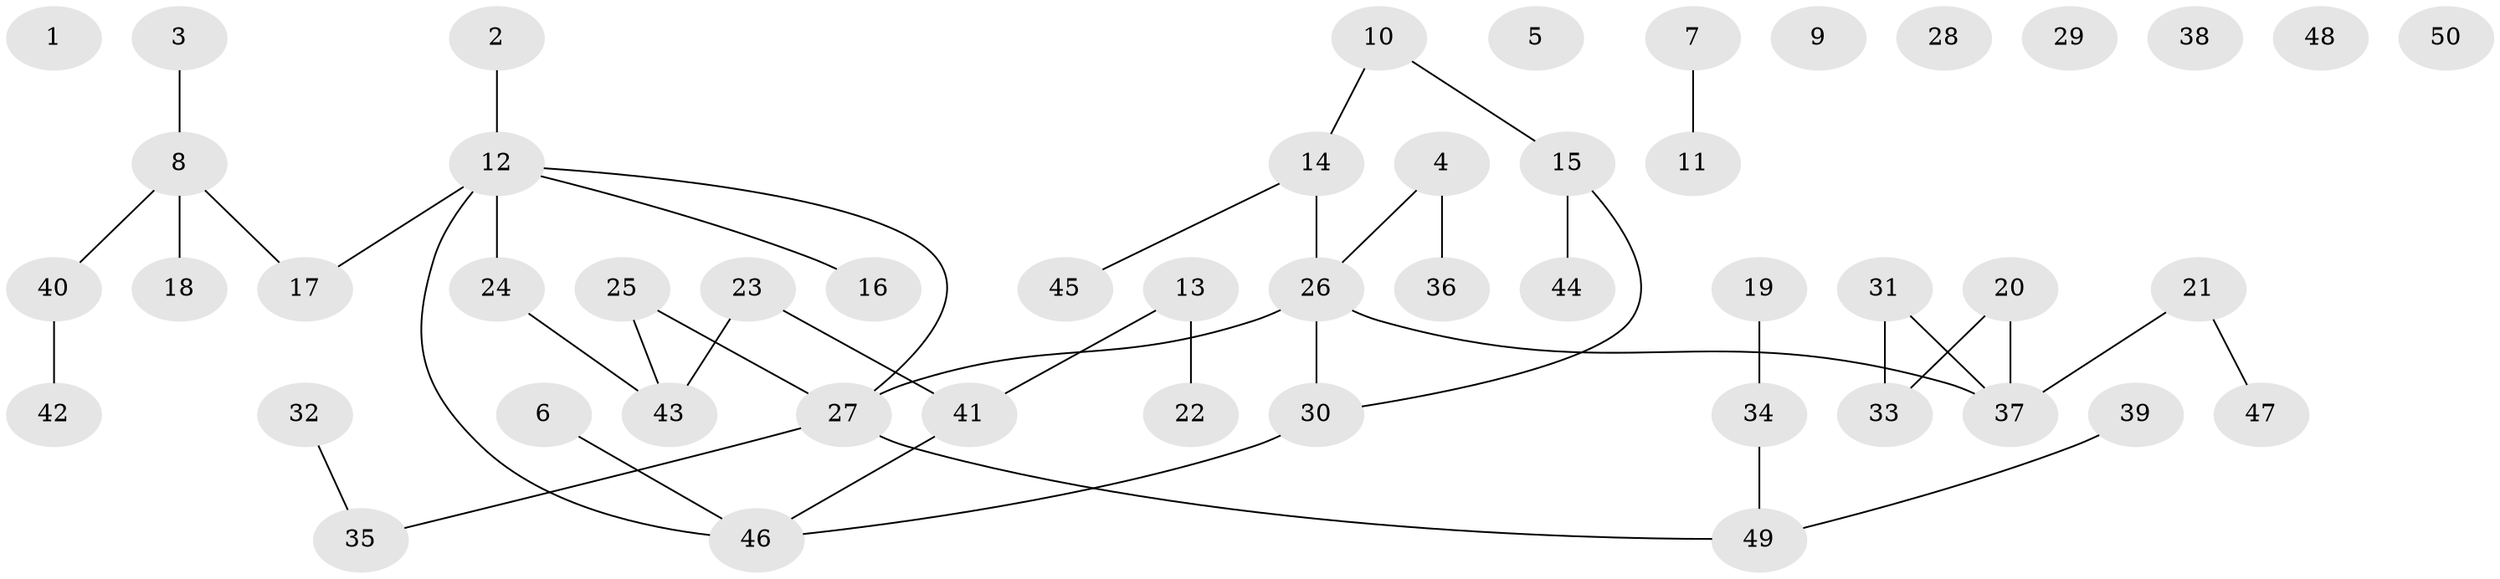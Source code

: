 // coarse degree distribution, {1: 0.42105263157894735, 5: 0.05263157894736842, 3: 0.15789473684210525, 2: 0.3157894736842105, 10: 0.05263157894736842}
// Generated by graph-tools (version 1.1) at 2025/48/03/04/25 22:48:25]
// undirected, 50 vertices, 45 edges
graph export_dot {
  node [color=gray90,style=filled];
  1;
  2;
  3;
  4;
  5;
  6;
  7;
  8;
  9;
  10;
  11;
  12;
  13;
  14;
  15;
  16;
  17;
  18;
  19;
  20;
  21;
  22;
  23;
  24;
  25;
  26;
  27;
  28;
  29;
  30;
  31;
  32;
  33;
  34;
  35;
  36;
  37;
  38;
  39;
  40;
  41;
  42;
  43;
  44;
  45;
  46;
  47;
  48;
  49;
  50;
  2 -- 12;
  3 -- 8;
  4 -- 26;
  4 -- 36;
  6 -- 46;
  7 -- 11;
  8 -- 17;
  8 -- 18;
  8 -- 40;
  10 -- 14;
  10 -- 15;
  12 -- 16;
  12 -- 17;
  12 -- 24;
  12 -- 27;
  12 -- 46;
  13 -- 22;
  13 -- 41;
  14 -- 26;
  14 -- 45;
  15 -- 30;
  15 -- 44;
  19 -- 34;
  20 -- 33;
  20 -- 37;
  21 -- 37;
  21 -- 47;
  23 -- 41;
  23 -- 43;
  24 -- 43;
  25 -- 27;
  25 -- 43;
  26 -- 27;
  26 -- 30;
  26 -- 37;
  27 -- 35;
  27 -- 49;
  30 -- 46;
  31 -- 33;
  31 -- 37;
  32 -- 35;
  34 -- 49;
  39 -- 49;
  40 -- 42;
  41 -- 46;
}
